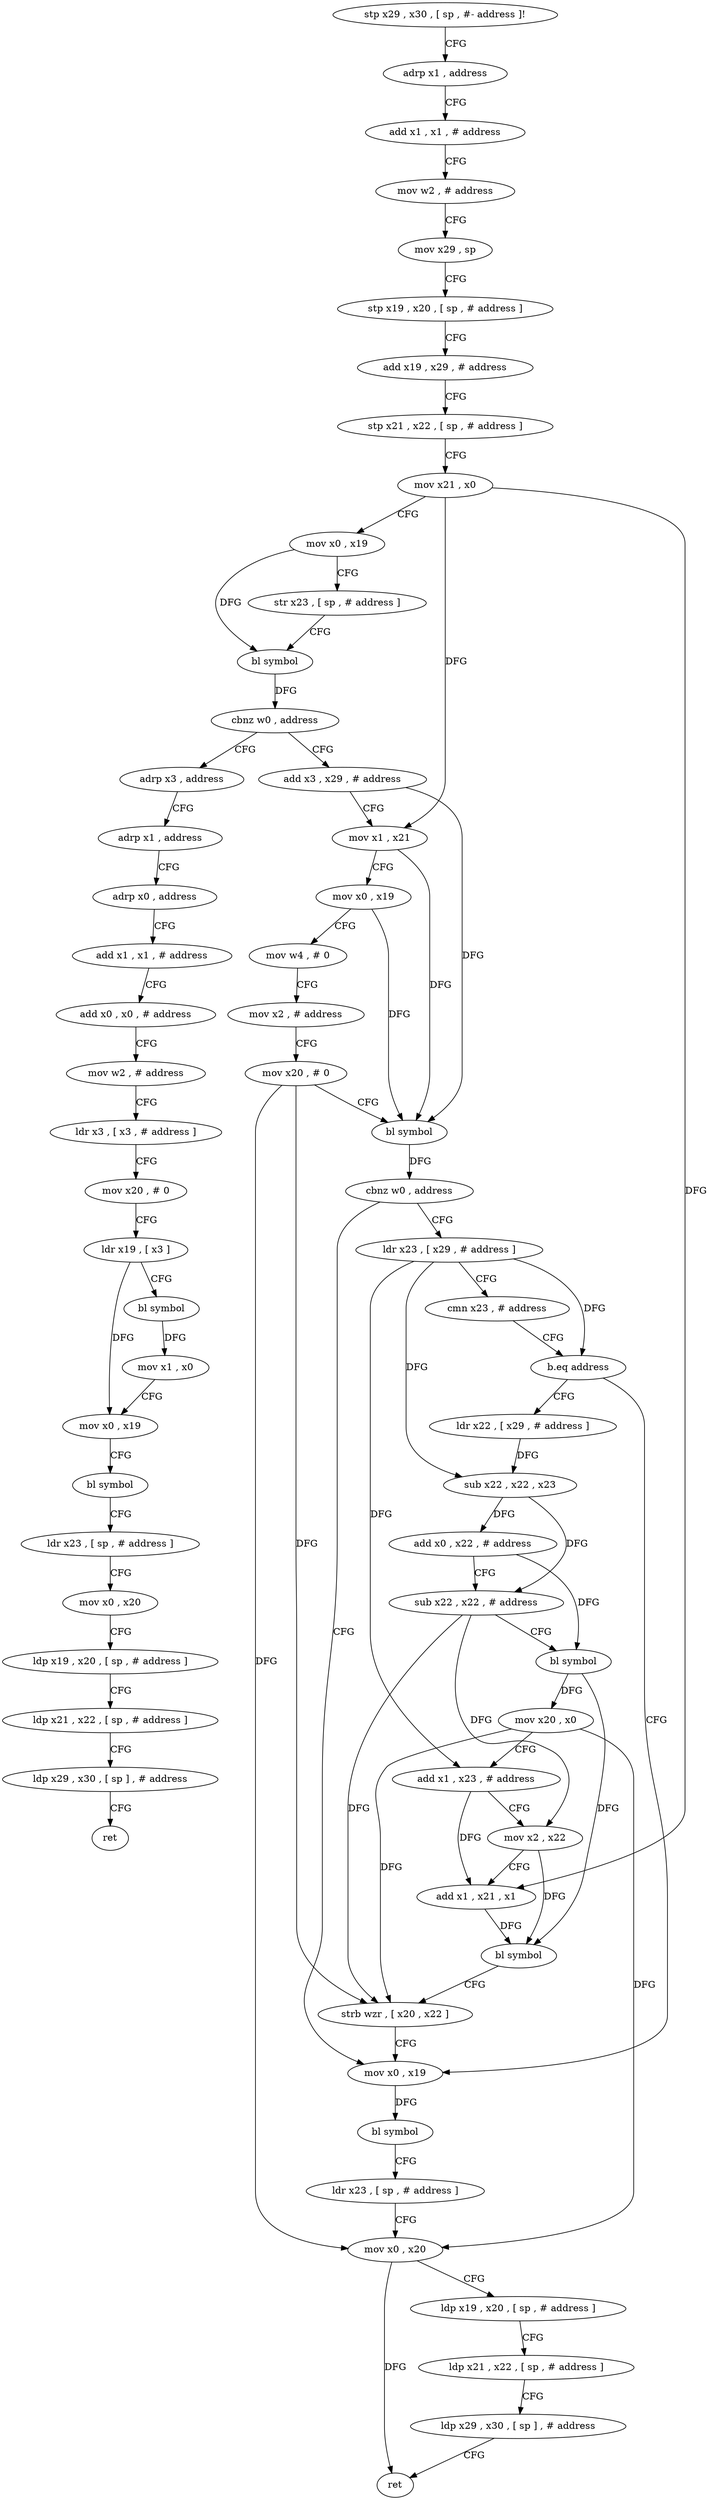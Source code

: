 digraph "func" {
"81504" [label = "stp x29 , x30 , [ sp , #- address ]!" ]
"81508" [label = "adrp x1 , address" ]
"81512" [label = "add x1 , x1 , # address" ]
"81516" [label = "mov w2 , # address" ]
"81520" [label = "mov x29 , sp" ]
"81524" [label = "stp x19 , x20 , [ sp , # address ]" ]
"81528" [label = "add x19 , x29 , # address" ]
"81532" [label = "stp x21 , x22 , [ sp , # address ]" ]
"81536" [label = "mov x21 , x0" ]
"81540" [label = "mov x0 , x19" ]
"81544" [label = "str x23 , [ sp , # address ]" ]
"81548" [label = "bl symbol" ]
"81552" [label = "cbnz w0 , address" ]
"81680" [label = "adrp x3 , address" ]
"81556" [label = "add x3 , x29 , # address" ]
"81684" [label = "adrp x1 , address" ]
"81688" [label = "adrp x0 , address" ]
"81692" [label = "add x1 , x1 , # address" ]
"81696" [label = "add x0 , x0 , # address" ]
"81700" [label = "mov w2 , # address" ]
"81704" [label = "ldr x3 , [ x3 , # address ]" ]
"81708" [label = "mov x20 , # 0" ]
"81712" [label = "ldr x19 , [ x3 ]" ]
"81716" [label = "bl symbol" ]
"81720" [label = "mov x1 , x0" ]
"81724" [label = "mov x0 , x19" ]
"81728" [label = "bl symbol" ]
"81732" [label = "ldr x23 , [ sp , # address ]" ]
"81736" [label = "mov x0 , x20" ]
"81740" [label = "ldp x19 , x20 , [ sp , # address ]" ]
"81744" [label = "ldp x21 , x22 , [ sp , # address ]" ]
"81748" [label = "ldp x29 , x30 , [ sp ] , # address" ]
"81752" [label = "ret" ]
"81560" [label = "mov x1 , x21" ]
"81564" [label = "mov x0 , x19" ]
"81568" [label = "mov w4 , # 0" ]
"81572" [label = "mov x2 , # address" ]
"81576" [label = "mov x20 , # 0" ]
"81580" [label = "bl symbol" ]
"81584" [label = "cbnz w0 , address" ]
"81644" [label = "mov x0 , x19" ]
"81588" [label = "ldr x23 , [ x29 , # address ]" ]
"81648" [label = "bl symbol" ]
"81652" [label = "ldr x23 , [ sp , # address ]" ]
"81656" [label = "mov x0 , x20" ]
"81660" [label = "ldp x19 , x20 , [ sp , # address ]" ]
"81664" [label = "ldp x21 , x22 , [ sp , # address ]" ]
"81668" [label = "ldp x29 , x30 , [ sp ] , # address" ]
"81672" [label = "ret" ]
"81592" [label = "cmn x23 , # address" ]
"81596" [label = "b.eq address" ]
"81600" [label = "ldr x22 , [ x29 , # address ]" ]
"81604" [label = "sub x22 , x22 , x23" ]
"81608" [label = "add x0 , x22 , # address" ]
"81612" [label = "sub x22 , x22 , # address" ]
"81616" [label = "bl symbol" ]
"81620" [label = "mov x20 , x0" ]
"81624" [label = "add x1 , x23 , # address" ]
"81628" [label = "mov x2 , x22" ]
"81632" [label = "add x1 , x21 , x1" ]
"81636" [label = "bl symbol" ]
"81640" [label = "strb wzr , [ x20 , x22 ]" ]
"81504" -> "81508" [ label = "CFG" ]
"81508" -> "81512" [ label = "CFG" ]
"81512" -> "81516" [ label = "CFG" ]
"81516" -> "81520" [ label = "CFG" ]
"81520" -> "81524" [ label = "CFG" ]
"81524" -> "81528" [ label = "CFG" ]
"81528" -> "81532" [ label = "CFG" ]
"81532" -> "81536" [ label = "CFG" ]
"81536" -> "81540" [ label = "CFG" ]
"81536" -> "81560" [ label = "DFG" ]
"81536" -> "81632" [ label = "DFG" ]
"81540" -> "81544" [ label = "CFG" ]
"81540" -> "81548" [ label = "DFG" ]
"81544" -> "81548" [ label = "CFG" ]
"81548" -> "81552" [ label = "DFG" ]
"81552" -> "81680" [ label = "CFG" ]
"81552" -> "81556" [ label = "CFG" ]
"81680" -> "81684" [ label = "CFG" ]
"81556" -> "81560" [ label = "CFG" ]
"81556" -> "81580" [ label = "DFG" ]
"81684" -> "81688" [ label = "CFG" ]
"81688" -> "81692" [ label = "CFG" ]
"81692" -> "81696" [ label = "CFG" ]
"81696" -> "81700" [ label = "CFG" ]
"81700" -> "81704" [ label = "CFG" ]
"81704" -> "81708" [ label = "CFG" ]
"81708" -> "81712" [ label = "CFG" ]
"81712" -> "81716" [ label = "CFG" ]
"81712" -> "81724" [ label = "DFG" ]
"81716" -> "81720" [ label = "DFG" ]
"81720" -> "81724" [ label = "CFG" ]
"81724" -> "81728" [ label = "CFG" ]
"81728" -> "81732" [ label = "CFG" ]
"81732" -> "81736" [ label = "CFG" ]
"81736" -> "81740" [ label = "CFG" ]
"81740" -> "81744" [ label = "CFG" ]
"81744" -> "81748" [ label = "CFG" ]
"81748" -> "81752" [ label = "CFG" ]
"81560" -> "81564" [ label = "CFG" ]
"81560" -> "81580" [ label = "DFG" ]
"81564" -> "81568" [ label = "CFG" ]
"81564" -> "81580" [ label = "DFG" ]
"81568" -> "81572" [ label = "CFG" ]
"81572" -> "81576" [ label = "CFG" ]
"81576" -> "81580" [ label = "CFG" ]
"81576" -> "81656" [ label = "DFG" ]
"81576" -> "81640" [ label = "DFG" ]
"81580" -> "81584" [ label = "DFG" ]
"81584" -> "81644" [ label = "CFG" ]
"81584" -> "81588" [ label = "CFG" ]
"81644" -> "81648" [ label = "DFG" ]
"81588" -> "81592" [ label = "CFG" ]
"81588" -> "81596" [ label = "DFG" ]
"81588" -> "81604" [ label = "DFG" ]
"81588" -> "81624" [ label = "DFG" ]
"81648" -> "81652" [ label = "CFG" ]
"81652" -> "81656" [ label = "CFG" ]
"81656" -> "81660" [ label = "CFG" ]
"81656" -> "81672" [ label = "DFG" ]
"81660" -> "81664" [ label = "CFG" ]
"81664" -> "81668" [ label = "CFG" ]
"81668" -> "81672" [ label = "CFG" ]
"81592" -> "81596" [ label = "CFG" ]
"81596" -> "81644" [ label = "CFG" ]
"81596" -> "81600" [ label = "CFG" ]
"81600" -> "81604" [ label = "DFG" ]
"81604" -> "81608" [ label = "DFG" ]
"81604" -> "81612" [ label = "DFG" ]
"81608" -> "81612" [ label = "CFG" ]
"81608" -> "81616" [ label = "DFG" ]
"81612" -> "81616" [ label = "CFG" ]
"81612" -> "81628" [ label = "DFG" ]
"81612" -> "81640" [ label = "DFG" ]
"81616" -> "81620" [ label = "DFG" ]
"81616" -> "81636" [ label = "DFG" ]
"81620" -> "81624" [ label = "CFG" ]
"81620" -> "81656" [ label = "DFG" ]
"81620" -> "81640" [ label = "DFG" ]
"81624" -> "81628" [ label = "CFG" ]
"81624" -> "81632" [ label = "DFG" ]
"81628" -> "81632" [ label = "CFG" ]
"81628" -> "81636" [ label = "DFG" ]
"81632" -> "81636" [ label = "DFG" ]
"81636" -> "81640" [ label = "CFG" ]
"81640" -> "81644" [ label = "CFG" ]
}
